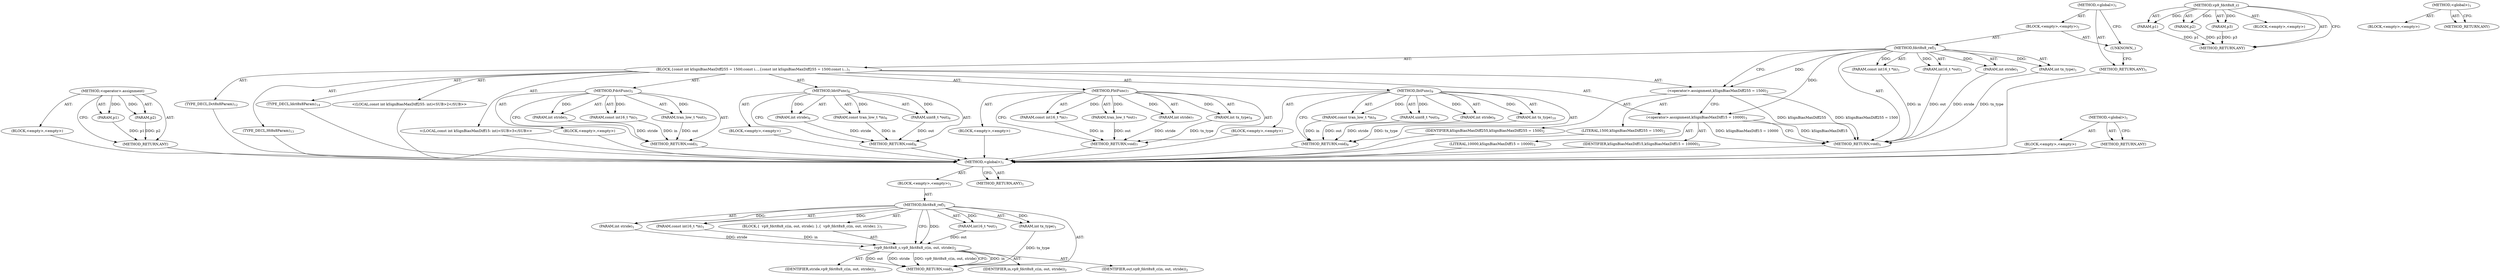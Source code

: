 digraph "FdctFunc" {
vulnerable_6 [label=<(METHOD,&lt;global&gt;)<SUB>1</SUB>>];
vulnerable_7 [label=<(BLOCK,&lt;empty&gt;,&lt;empty&gt;)<SUB>1</SUB>>];
vulnerable_8 [label=<(METHOD,fdct8x8_ref)<SUB>1</SUB>>];
vulnerable_9 [label=<(PARAM,const int16_t *in)<SUB>1</SUB>>];
vulnerable_10 [label=<(PARAM,int16_t *out)<SUB>1</SUB>>];
vulnerable_11 [label=<(PARAM,int stride)<SUB>1</SUB>>];
vulnerable_12 [label=<(PARAM,int tx_type)<SUB>1</SUB>>];
vulnerable_13 [label=<(BLOCK,{
  vp9_fdct8x8_c(in, out, stride);
 },{
  vp9_fdct8x8_c(in, out, stride);
 })<SUB>1</SUB>>];
vulnerable_14 [label=<(vp9_fdct8x8_c,vp9_fdct8x8_c(in, out, stride))<SUB>2</SUB>>];
vulnerable_15 [label=<(IDENTIFIER,in,vp9_fdct8x8_c(in, out, stride))<SUB>2</SUB>>];
vulnerable_16 [label=<(IDENTIFIER,out,vp9_fdct8x8_c(in, out, stride))<SUB>2</SUB>>];
vulnerable_17 [label=<(IDENTIFIER,stride,vp9_fdct8x8_c(in, out, stride))<SUB>2</SUB>>];
vulnerable_18 [label=<(METHOD_RETURN,void)<SUB>1</SUB>>];
vulnerable_20 [label=<(METHOD_RETURN,ANY)<SUB>1</SUB>>];
vulnerable_37 [label=<(METHOD,vp9_fdct8x8_c)>];
vulnerable_38 [label=<(PARAM,p1)>];
vulnerable_39 [label=<(PARAM,p2)>];
vulnerable_40 [label=<(PARAM,p3)>];
vulnerable_41 [label=<(BLOCK,&lt;empty&gt;,&lt;empty&gt;)>];
vulnerable_42 [label=<(METHOD_RETURN,ANY)>];
vulnerable_31 [label=<(METHOD,&lt;global&gt;)<SUB>1</SUB>>];
vulnerable_32 [label=<(BLOCK,&lt;empty&gt;,&lt;empty&gt;)>];
vulnerable_33 [label=<(METHOD_RETURN,ANY)>];
fixed_82 [label=<(METHOD,&lt;operator&gt;.assignment)>];
fixed_83 [label=<(PARAM,p1)>];
fixed_84 [label=<(PARAM,p2)>];
fixed_85 [label=<(BLOCK,&lt;empty&gt;,&lt;empty&gt;)>];
fixed_86 [label=<(METHOD_RETURN,ANY)>];
fixed_6 [label=<(METHOD,&lt;global&gt;)<SUB>1</SUB>>];
fixed_7 [label=<(BLOCK,&lt;empty&gt;,&lt;empty&gt;)<SUB>1</SUB>>];
fixed_8 [label=<(METHOD,fdct8x8_ref)<SUB>1</SUB>>];
fixed_9 [label=<(PARAM,const int16_t *in)<SUB>1</SUB>>];
fixed_10 [label=<(PARAM,int16_t *out)<SUB>1</SUB>>];
fixed_11 [label=<(PARAM,int stride)<SUB>1</SUB>>];
fixed_12 [label=<(PARAM,int tx_type)<SUB>1</SUB>>];
fixed_13 [label=<(BLOCK,{
const int kSignBiasMaxDiff255 = 1500;
const i...,{
const int kSignBiasMaxDiff255 = 1500;
const i...)<SUB>1</SUB>>];
fixed_14 [label="<(LOCAL,const int kSignBiasMaxDiff255: int)<SUB>2</SUB>>"];
fixed_15 [label=<(&lt;operator&gt;.assignment,kSignBiasMaxDiff255 = 1500)<SUB>2</SUB>>];
fixed_16 [label=<(IDENTIFIER,kSignBiasMaxDiff255,kSignBiasMaxDiff255 = 1500)<SUB>2</SUB>>];
fixed_17 [label=<(LITERAL,1500,kSignBiasMaxDiff255 = 1500)<SUB>2</SUB>>];
fixed_18 [label="<(LOCAL,const int kSignBiasMaxDiff15: int)<SUB>3</SUB>>"];
fixed_19 [label=<(&lt;operator&gt;.assignment,kSignBiasMaxDiff15 = 10000)<SUB>3</SUB>>];
fixed_20 [label=<(IDENTIFIER,kSignBiasMaxDiff15,kSignBiasMaxDiff15 = 10000)<SUB>3</SUB>>];
fixed_21 [label=<(LITERAL,10000,kSignBiasMaxDiff15 = 10000)<SUB>3</SUB>>];
fixed_22 [label=<(METHOD,FdctFunc)<SUB>5</SUB>>];
fixed_23 [label=<(PARAM,const int16_t *in)<SUB>5</SUB>>];
fixed_24 [label=<(PARAM,tran_low_t *out)<SUB>5</SUB>>];
fixed_25 [label=<(PARAM,int stride)<SUB>5</SUB>>];
fixed_26 [label=<(BLOCK,&lt;empty&gt;,&lt;empty&gt;)>];
fixed_27 [label=<(METHOD_RETURN,void)<SUB>5</SUB>>];
fixed_29 [label=<(METHOD,IdctFunc)<SUB>6</SUB>>];
fixed_30 [label=<(PARAM,const tran_low_t *in)<SUB>6</SUB>>];
fixed_31 [label=<(PARAM,uint8_t *out)<SUB>6</SUB>>];
fixed_32 [label=<(PARAM,int stride)<SUB>6</SUB>>];
fixed_33 [label=<(BLOCK,&lt;empty&gt;,&lt;empty&gt;)>];
fixed_34 [label=<(METHOD_RETURN,void)<SUB>6</SUB>>];
fixed_36 [label=<(METHOD,FhtFunc)<SUB>7</SUB>>];
fixed_37 [label=<(PARAM,const int16_t *in)<SUB>7</SUB>>];
fixed_38 [label=<(PARAM,tran_low_t *out)<SUB>7</SUB>>];
fixed_39 [label=<(PARAM,int stride)<SUB>7</SUB>>];
fixed_40 [label=<(PARAM,int tx_type)<SUB>8</SUB>>];
fixed_41 [label=<(BLOCK,&lt;empty&gt;,&lt;empty&gt;)>];
fixed_42 [label=<(METHOD_RETURN,void)<SUB>7</SUB>>];
fixed_44 [label=<(METHOD,IhtFunc)<SUB>9</SUB>>];
fixed_45 [label=<(PARAM,const tran_low_t *in)<SUB>9</SUB>>];
fixed_46 [label=<(PARAM,uint8_t *out)<SUB>9</SUB>>];
fixed_47 [label=<(PARAM,int stride)<SUB>9</SUB>>];
fixed_48 [label=<(PARAM,int tx_type)<SUB>10</SUB>>];
fixed_49 [label=<(BLOCK,&lt;empty&gt;,&lt;empty&gt;)>];
fixed_50 [label=<(METHOD_RETURN,void)<SUB>9</SUB>>];
fixed_52 [label=<(TYPE_DECL,Dct8x8Param)<SUB>12</SUB>>];
fixed_53 [label=<(TYPE_DECL,Ht8x8Param)<SUB>13</SUB>>];
fixed_54 [label=<(TYPE_DECL,Idct8x8Param)<SUB>14</SUB>>];
fixed_55 [label=<(METHOD_RETURN,void)<SUB>1</SUB>>];
fixed_57 [label=<(UNKNOWN,,)>];
fixed_58 [label=<(METHOD_RETURN,ANY)<SUB>1</SUB>>];
fixed_76 [label=<(METHOD,&lt;global&gt;)<SUB>1</SUB>>];
fixed_77 [label=<(BLOCK,&lt;empty&gt;,&lt;empty&gt;)>];
fixed_78 [label=<(METHOD_RETURN,ANY)>];
vulnerable_6 -> vulnerable_7  [key=0, label="AST: "];
vulnerable_6 -> vulnerable_20  [key=0, label="AST: "];
vulnerable_6 -> vulnerable_20  [key=1, label="CFG: "];
vulnerable_7 -> vulnerable_8  [key=0, label="AST: "];
vulnerable_8 -> vulnerable_9  [key=0, label="AST: "];
vulnerable_8 -> vulnerable_9  [key=1, label="DDG: "];
vulnerable_8 -> vulnerable_10  [key=0, label="AST: "];
vulnerable_8 -> vulnerable_10  [key=1, label="DDG: "];
vulnerable_8 -> vulnerable_11  [key=0, label="AST: "];
vulnerable_8 -> vulnerable_11  [key=1, label="DDG: "];
vulnerable_8 -> vulnerable_12  [key=0, label="AST: "];
vulnerable_8 -> vulnerable_12  [key=1, label="DDG: "];
vulnerable_8 -> vulnerable_13  [key=0, label="AST: "];
vulnerable_8 -> vulnerable_18  [key=0, label="AST: "];
vulnerable_8 -> vulnerable_14  [key=0, label="CFG: "];
vulnerable_8 -> vulnerable_14  [key=1, label="DDG: "];
vulnerable_9 -> vulnerable_14  [key=0, label="DDG: in"];
vulnerable_10 -> vulnerable_14  [key=0, label="DDG: out"];
vulnerable_11 -> vulnerable_14  [key=0, label="DDG: stride"];
vulnerable_12 -> vulnerable_18  [key=0, label="DDG: tx_type"];
vulnerable_13 -> vulnerable_14  [key=0, label="AST: "];
vulnerable_14 -> vulnerable_15  [key=0, label="AST: "];
vulnerable_14 -> vulnerable_16  [key=0, label="AST: "];
vulnerable_14 -> vulnerable_17  [key=0, label="AST: "];
vulnerable_14 -> vulnerable_18  [key=0, label="CFG: "];
vulnerable_14 -> vulnerable_18  [key=1, label="DDG: in"];
vulnerable_14 -> vulnerable_18  [key=2, label="DDG: out"];
vulnerable_14 -> vulnerable_18  [key=3, label="DDG: stride"];
vulnerable_14 -> vulnerable_18  [key=4, label="DDG: vp9_fdct8x8_c(in, out, stride)"];
vulnerable_37 -> vulnerable_38  [key=0, label="AST: "];
vulnerable_37 -> vulnerable_38  [key=1, label="DDG: "];
vulnerable_37 -> vulnerable_41  [key=0, label="AST: "];
vulnerable_37 -> vulnerable_39  [key=0, label="AST: "];
vulnerable_37 -> vulnerable_39  [key=1, label="DDG: "];
vulnerable_37 -> vulnerable_42  [key=0, label="AST: "];
vulnerable_37 -> vulnerable_42  [key=1, label="CFG: "];
vulnerable_37 -> vulnerable_40  [key=0, label="AST: "];
vulnerable_37 -> vulnerable_40  [key=1, label="DDG: "];
vulnerable_38 -> vulnerable_42  [key=0, label="DDG: p1"];
vulnerable_39 -> vulnerable_42  [key=0, label="DDG: p2"];
vulnerable_40 -> vulnerable_42  [key=0, label="DDG: p3"];
vulnerable_31 -> vulnerable_32  [key=0, label="AST: "];
vulnerable_31 -> vulnerable_33  [key=0, label="AST: "];
vulnerable_31 -> vulnerable_33  [key=1, label="CFG: "];
fixed_82 -> fixed_83  [key=0, label="AST: "];
fixed_82 -> fixed_83  [key=1, label="DDG: "];
fixed_82 -> fixed_85  [key=0, label="AST: "];
fixed_82 -> fixed_84  [key=0, label="AST: "];
fixed_82 -> fixed_84  [key=1, label="DDG: "];
fixed_82 -> fixed_86  [key=0, label="AST: "];
fixed_82 -> fixed_86  [key=1, label="CFG: "];
fixed_83 -> fixed_86  [key=0, label="DDG: p1"];
fixed_84 -> fixed_86  [key=0, label="DDG: p2"];
fixed_85 -> vulnerable_6  [key=0];
fixed_86 -> vulnerable_6  [key=0];
fixed_6 -> fixed_7  [key=0, label="AST: "];
fixed_6 -> fixed_58  [key=0, label="AST: "];
fixed_6 -> fixed_57  [key=0, label="CFG: "];
fixed_7 -> fixed_8  [key=0, label="AST: "];
fixed_7 -> fixed_57  [key=0, label="AST: "];
fixed_8 -> fixed_9  [key=0, label="AST: "];
fixed_8 -> fixed_9  [key=1, label="DDG: "];
fixed_8 -> fixed_10  [key=0, label="AST: "];
fixed_8 -> fixed_10  [key=1, label="DDG: "];
fixed_8 -> fixed_11  [key=0, label="AST: "];
fixed_8 -> fixed_11  [key=1, label="DDG: "];
fixed_8 -> fixed_12  [key=0, label="AST: "];
fixed_8 -> fixed_12  [key=1, label="DDG: "];
fixed_8 -> fixed_13  [key=0, label="AST: "];
fixed_8 -> fixed_55  [key=0, label="AST: "];
fixed_8 -> fixed_15  [key=0, label="CFG: "];
fixed_8 -> fixed_15  [key=1, label="DDG: "];
fixed_8 -> fixed_19  [key=0, label="DDG: "];
fixed_9 -> fixed_55  [key=0, label="DDG: in"];
fixed_10 -> fixed_55  [key=0, label="DDG: out"];
fixed_11 -> fixed_55  [key=0, label="DDG: stride"];
fixed_12 -> fixed_55  [key=0, label="DDG: tx_type"];
fixed_13 -> fixed_14  [key=0, label="AST: "];
fixed_13 -> fixed_15  [key=0, label="AST: "];
fixed_13 -> fixed_18  [key=0, label="AST: "];
fixed_13 -> fixed_19  [key=0, label="AST: "];
fixed_13 -> fixed_22  [key=0, label="AST: "];
fixed_13 -> fixed_29  [key=0, label="AST: "];
fixed_13 -> fixed_36  [key=0, label="AST: "];
fixed_13 -> fixed_44  [key=0, label="AST: "];
fixed_13 -> fixed_52  [key=0, label="AST: "];
fixed_13 -> fixed_53  [key=0, label="AST: "];
fixed_13 -> fixed_54  [key=0, label="AST: "];
fixed_14 -> vulnerable_6  [key=0];
fixed_15 -> fixed_16  [key=0, label="AST: "];
fixed_15 -> fixed_17  [key=0, label="AST: "];
fixed_15 -> fixed_19  [key=0, label="CFG: "];
fixed_15 -> fixed_55  [key=0, label="DDG: kSignBiasMaxDiff255"];
fixed_15 -> fixed_55  [key=1, label="DDG: kSignBiasMaxDiff255 = 1500"];
fixed_16 -> vulnerable_6  [key=0];
fixed_17 -> vulnerable_6  [key=0];
fixed_18 -> vulnerable_6  [key=0];
fixed_19 -> fixed_20  [key=0, label="AST: "];
fixed_19 -> fixed_21  [key=0, label="AST: "];
fixed_19 -> fixed_55  [key=0, label="CFG: "];
fixed_19 -> fixed_55  [key=1, label="DDG: kSignBiasMaxDiff15"];
fixed_19 -> fixed_55  [key=2, label="DDG: kSignBiasMaxDiff15 = 10000"];
fixed_20 -> vulnerable_6  [key=0];
fixed_21 -> vulnerable_6  [key=0];
fixed_22 -> fixed_23  [key=0, label="AST: "];
fixed_22 -> fixed_23  [key=1, label="DDG: "];
fixed_22 -> fixed_24  [key=0, label="AST: "];
fixed_22 -> fixed_24  [key=1, label="DDG: "];
fixed_22 -> fixed_25  [key=0, label="AST: "];
fixed_22 -> fixed_25  [key=1, label="DDG: "];
fixed_22 -> fixed_26  [key=0, label="AST: "];
fixed_22 -> fixed_27  [key=0, label="AST: "];
fixed_22 -> fixed_27  [key=1, label="CFG: "];
fixed_23 -> fixed_27  [key=0, label="DDG: in"];
fixed_24 -> fixed_27  [key=0, label="DDG: out"];
fixed_25 -> fixed_27  [key=0, label="DDG: stride"];
fixed_26 -> vulnerable_6  [key=0];
fixed_27 -> vulnerable_6  [key=0];
fixed_29 -> fixed_30  [key=0, label="AST: "];
fixed_29 -> fixed_30  [key=1, label="DDG: "];
fixed_29 -> fixed_31  [key=0, label="AST: "];
fixed_29 -> fixed_31  [key=1, label="DDG: "];
fixed_29 -> fixed_32  [key=0, label="AST: "];
fixed_29 -> fixed_32  [key=1, label="DDG: "];
fixed_29 -> fixed_33  [key=0, label="AST: "];
fixed_29 -> fixed_34  [key=0, label="AST: "];
fixed_29 -> fixed_34  [key=1, label="CFG: "];
fixed_30 -> fixed_34  [key=0, label="DDG: in"];
fixed_31 -> fixed_34  [key=0, label="DDG: out"];
fixed_32 -> fixed_34  [key=0, label="DDG: stride"];
fixed_33 -> vulnerable_6  [key=0];
fixed_34 -> vulnerable_6  [key=0];
fixed_36 -> fixed_37  [key=0, label="AST: "];
fixed_36 -> fixed_37  [key=1, label="DDG: "];
fixed_36 -> fixed_38  [key=0, label="AST: "];
fixed_36 -> fixed_38  [key=1, label="DDG: "];
fixed_36 -> fixed_39  [key=0, label="AST: "];
fixed_36 -> fixed_39  [key=1, label="DDG: "];
fixed_36 -> fixed_40  [key=0, label="AST: "];
fixed_36 -> fixed_40  [key=1, label="DDG: "];
fixed_36 -> fixed_41  [key=0, label="AST: "];
fixed_36 -> fixed_42  [key=0, label="AST: "];
fixed_36 -> fixed_42  [key=1, label="CFG: "];
fixed_37 -> fixed_42  [key=0, label="DDG: in"];
fixed_38 -> fixed_42  [key=0, label="DDG: out"];
fixed_39 -> fixed_42  [key=0, label="DDG: stride"];
fixed_40 -> fixed_42  [key=0, label="DDG: tx_type"];
fixed_41 -> vulnerable_6  [key=0];
fixed_42 -> vulnerable_6  [key=0];
fixed_44 -> fixed_45  [key=0, label="AST: "];
fixed_44 -> fixed_45  [key=1, label="DDG: "];
fixed_44 -> fixed_46  [key=0, label="AST: "];
fixed_44 -> fixed_46  [key=1, label="DDG: "];
fixed_44 -> fixed_47  [key=0, label="AST: "];
fixed_44 -> fixed_47  [key=1, label="DDG: "];
fixed_44 -> fixed_48  [key=0, label="AST: "];
fixed_44 -> fixed_48  [key=1, label="DDG: "];
fixed_44 -> fixed_49  [key=0, label="AST: "];
fixed_44 -> fixed_50  [key=0, label="AST: "];
fixed_44 -> fixed_50  [key=1, label="CFG: "];
fixed_45 -> fixed_50  [key=0, label="DDG: in"];
fixed_46 -> fixed_50  [key=0, label="DDG: out"];
fixed_47 -> fixed_50  [key=0, label="DDG: stride"];
fixed_48 -> fixed_50  [key=0, label="DDG: tx_type"];
fixed_49 -> vulnerable_6  [key=0];
fixed_50 -> vulnerable_6  [key=0];
fixed_52 -> vulnerable_6  [key=0];
fixed_53 -> vulnerable_6  [key=0];
fixed_54 -> vulnerable_6  [key=0];
fixed_55 -> vulnerable_6  [key=0];
fixed_57 -> fixed_58  [key=0, label="CFG: "];
fixed_58 -> vulnerable_6  [key=0];
fixed_76 -> fixed_77  [key=0, label="AST: "];
fixed_76 -> fixed_78  [key=0, label="AST: "];
fixed_76 -> fixed_78  [key=1, label="CFG: "];
fixed_77 -> vulnerable_6  [key=0];
fixed_78 -> vulnerable_6  [key=0];
}
